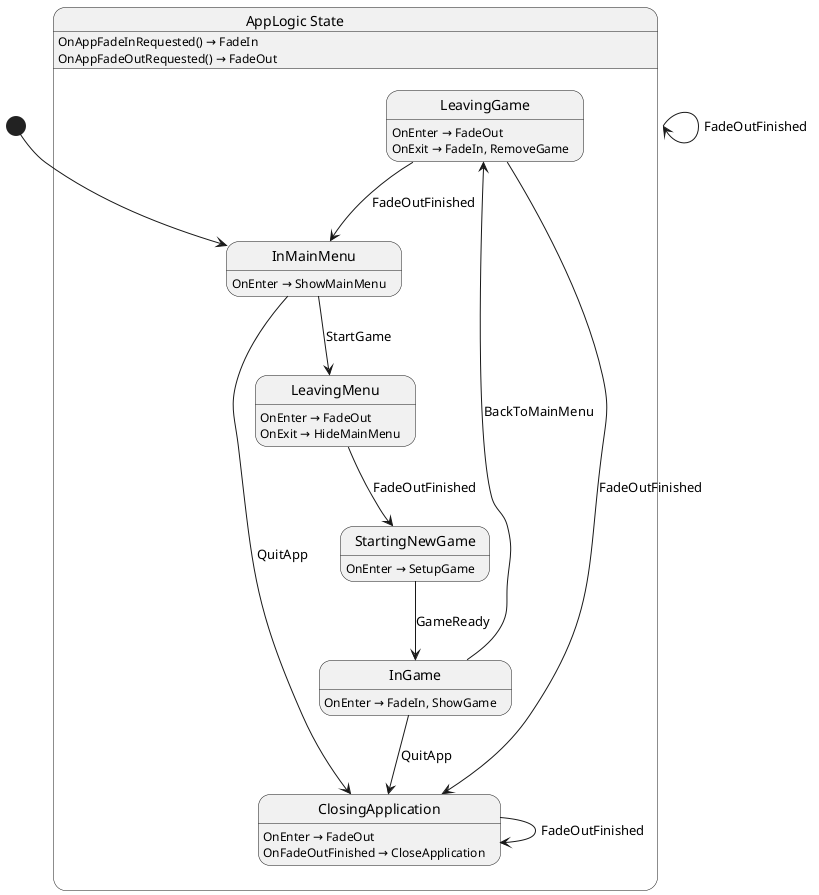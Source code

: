 @startuml AppLogic
state "AppLogic State" as Woodblight_AppLogic_State {
  state "LeavingGame" as Woodblight_AppLogic_State_LeavingGame
  state "InMainMenu" as Woodblight_AppLogic_State_InMainMenu
  state "StartingNewGame" as Woodblight_AppLogic_State_StartingNewGame
  state "LeavingMenu" as Woodblight_AppLogic_State_LeavingMenu
  state "ClosingApplication" as Woodblight_AppLogic_State_ClosingApplication
  state "InGame" as Woodblight_AppLogic_State_InGame
}

Woodblight_AppLogic_State --> Woodblight_AppLogic_State : FadeOutFinished
Woodblight_AppLogic_State_ClosingApplication --> Woodblight_AppLogic_State_ClosingApplication : FadeOutFinished
Woodblight_AppLogic_State_InGame --> Woodblight_AppLogic_State_ClosingApplication : QuitApp
Woodblight_AppLogic_State_InGame --> Woodblight_AppLogic_State_LeavingGame : BackToMainMenu
Woodblight_AppLogic_State_InMainMenu --> Woodblight_AppLogic_State_ClosingApplication : QuitApp
Woodblight_AppLogic_State_InMainMenu --> Woodblight_AppLogic_State_LeavingMenu : StartGame
Woodblight_AppLogic_State_LeavingGame --> Woodblight_AppLogic_State_ClosingApplication : FadeOutFinished
Woodblight_AppLogic_State_LeavingGame --> Woodblight_AppLogic_State_InMainMenu : FadeOutFinished
Woodblight_AppLogic_State_LeavingMenu --> Woodblight_AppLogic_State_StartingNewGame : FadeOutFinished
Woodblight_AppLogic_State_StartingNewGame --> Woodblight_AppLogic_State_InGame : GameReady

Woodblight_AppLogic_State : OnAppFadeInRequested() → FadeIn
Woodblight_AppLogic_State : OnAppFadeOutRequested() → FadeOut
Woodblight_AppLogic_State_ClosingApplication : OnEnter → FadeOut
Woodblight_AppLogic_State_ClosingApplication : OnFadeOutFinished → CloseApplication
Woodblight_AppLogic_State_InGame : OnEnter → FadeIn, ShowGame
Woodblight_AppLogic_State_InMainMenu : OnEnter → ShowMainMenu
Woodblight_AppLogic_State_LeavingGame : OnEnter → FadeOut
Woodblight_AppLogic_State_LeavingGame : OnExit → FadeIn, RemoveGame
Woodblight_AppLogic_State_LeavingMenu : OnEnter → FadeOut
Woodblight_AppLogic_State_LeavingMenu : OnExit → HideMainMenu
Woodblight_AppLogic_State_StartingNewGame : OnEnter → SetupGame

[*] --> Woodblight_AppLogic_State_InMainMenu
@enduml